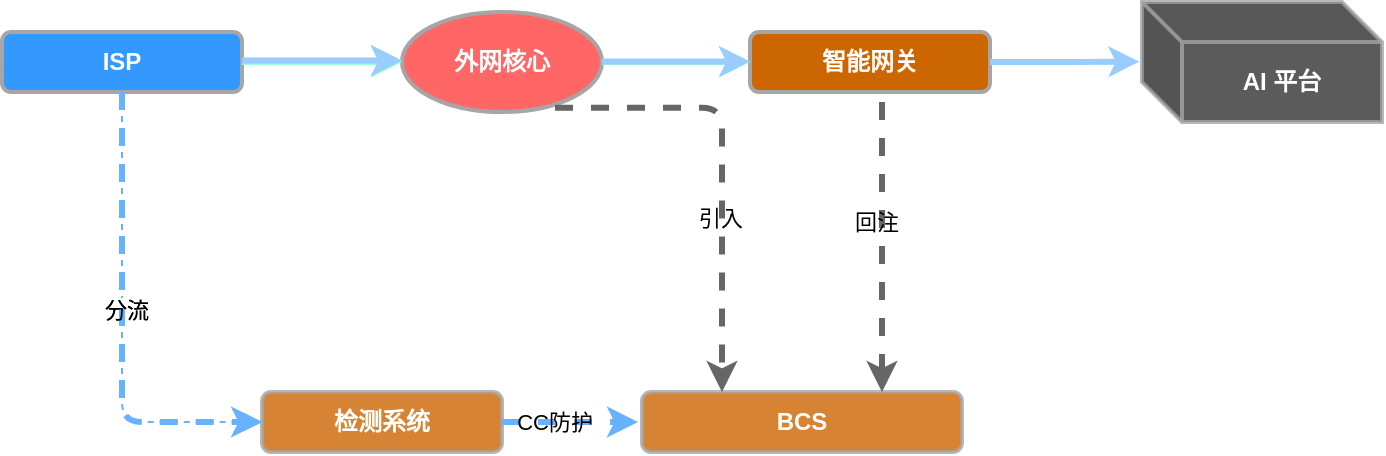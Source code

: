 <mxfile>
    <diagram id="r_DyNVk3UU0sQykRoQz9" name="Page-1">
        <mxGraphModel dx="1104" dy="593" grid="1" gridSize="10" guides="1" tooltips="1" connect="1" arrows="1" fold="1" page="1" pageScale="1" pageWidth="827" pageHeight="1169" math="0" shadow="0">
            <root>
                <mxCell id="0"/>
                <mxCell id="1" parent="0"/>
                <mxCell id="3" value="&lt;b&gt;外网核心&lt;/b&gt;" style="ellipse;whiteSpace=wrap;html=1;rounded=1;fontColor=#ffffff;strokeWidth=2;strokeColor=#A6A6A6;fillColor=#FF6666;" parent="1" vertex="1">
                    <mxGeometry x="240" y="300" width="100" height="50" as="geometry"/>
                </mxCell>
                <mxCell id="5" value="&lt;b&gt;&lt;font color=&quot;#fffbfa&quot;&gt;智能网关&lt;/font&gt;&lt;/b&gt;" style="whiteSpace=wrap;html=1;rounded=1;strokeColor=#A6A6A6;strokeWidth=2;fillColor=#CC6600;" parent="1" vertex="1">
                    <mxGeometry x="414" y="310" width="120" height="30" as="geometry"/>
                </mxCell>
                <mxCell id="7" value="&lt;b&gt;&lt;font color=&quot;#ffffff&quot;&gt;AI 平台&lt;/font&gt;&lt;/b&gt;" style="shape=cube;whiteSpace=wrap;html=1;boundedLbl=1;backgroundOutline=1;darkOpacity=0.05;darkOpacity2=0.1;rounded=1;strokeColor=#A6A6A6;shadow=0;opacity=80;strokeWidth=2;fillColor=#333333;" parent="1" vertex="1">
                    <mxGeometry x="610" y="295" width="120" height="60" as="geometry"/>
                </mxCell>
                <mxCell id="9" value="&lt;b&gt;&lt;font color=&quot;#ffffff&quot;&gt;检测系统&lt;/font&gt;&lt;/b&gt;" style="whiteSpace=wrap;html=1;rounded=1;opacity=80;strokeWidth=2;fontColor=#ffffff;strokeColor=#A6A6A6;fillColor=#CC6600;" parent="1" vertex="1">
                    <mxGeometry x="170" y="490" width="120" height="30" as="geometry"/>
                </mxCell>
                <mxCell id="11" value="&lt;b&gt;&lt;font color=&quot;#ffffff&quot;&gt;BCS&lt;/font&gt;&lt;/b&gt;" style="whiteSpace=wrap;html=1;rounded=1;strokeColor=#A6A6A6;opacity=80;strokeWidth=2;fillColor=#CC6600;" parent="1" vertex="1">
                    <mxGeometry x="360" y="490" width="160" height="30" as="geometry"/>
                </mxCell>
                <mxCell id="13" value="" style="edgeStyle=segmentEdgeStyle;endArrow=classic;html=1;exitX=0.5;exitY=1;exitDx=0;exitDy=0;entryX=0;entryY=0.5;entryDx=0;entryDy=0;dashed=1;strokeColor=#66B2FF;" parent="1" target="9" edge="1">
                    <mxGeometry width="50" height="50" relative="1" as="geometry">
                        <mxPoint x="100" y="340" as="sourcePoint"/>
                        <mxPoint x="310" y="840" as="targetPoint"/>
                        <Array as="points">
                            <mxPoint x="100" y="505"/>
                        </Array>
                    </mxGeometry>
                </mxCell>
                <mxCell id="20" value="分流" style="edgeLabel;html=1;align=center;verticalAlign=middle;resizable=0;points=[];" parent="13" vertex="1" connectable="0">
                    <mxGeometry x="-0.077" y="2" relative="1" as="geometry">
                        <mxPoint as="offset"/>
                    </mxGeometry>
                </mxCell>
                <mxCell id="14" value="" style="edgeStyle=segmentEdgeStyle;endArrow=classic;html=1;exitX=0.765;exitY=0.958;exitDx=0;exitDy=0;exitPerimeter=0;entryX=0.25;entryY=0;entryDx=0;entryDy=0;dashed=1;strokeWidth=3;strokeColor=#666666;" parent="1" source="3" target="11" edge="1">
                    <mxGeometry width="50" height="50" relative="1" as="geometry">
                        <mxPoint x="350" y="800" as="sourcePoint"/>
                        <mxPoint x="400" y="750" as="targetPoint"/>
                    </mxGeometry>
                </mxCell>
                <mxCell id="19" value="引入" style="edgeLabel;html=1;align=center;verticalAlign=middle;resizable=0;points=[];labelBackgroundColor=none;" parent="14" vertex="1" connectable="0">
                    <mxGeometry x="0.23" y="-1" relative="1" as="geometry">
                        <mxPoint as="offset"/>
                    </mxGeometry>
                </mxCell>
                <mxCell id="15" value="" style="endArrow=classic;html=1;entryX=0.75;entryY=0;entryDx=0;entryDy=0;dashed=1;strokeWidth=3;strokeColor=#666666;" parent="1" target="11" edge="1">
                    <mxGeometry width="50" height="50" relative="1" as="geometry">
                        <mxPoint x="480" y="345" as="sourcePoint"/>
                        <mxPoint x="590" y="490" as="targetPoint"/>
                    </mxGeometry>
                </mxCell>
                <mxCell id="18" value="回注" style="edgeLabel;html=1;align=center;verticalAlign=middle;resizable=0;points=[];labelBackgroundColor=none;" parent="15" vertex="1" connectable="0">
                    <mxGeometry x="-0.176" y="-3" relative="1" as="geometry">
                        <mxPoint as="offset"/>
                    </mxGeometry>
                </mxCell>
                <mxCell id="22" value="" style="endArrow=classic;html=1;dashed=1;strokeWidth=3;exitX=1;exitY=0.5;exitDx=0;exitDy=0;strokeColor=#66B2FF;" parent="1" edge="1" source="9">
                    <mxGeometry width="50" height="50" relative="1" as="geometry">
                        <mxPoint x="310" y="550" as="sourcePoint"/>
                        <mxPoint x="358" y="505" as="targetPoint"/>
                    </mxGeometry>
                </mxCell>
                <mxCell id="23" value="CC防护" style="edgeLabel;html=1;align=center;verticalAlign=middle;resizable=0;points=[];labelBackgroundColor=none;" parent="22" vertex="1" connectable="0">
                    <mxGeometry x="-0.255" relative="1" as="geometry">
                        <mxPoint as="offset"/>
                    </mxGeometry>
                </mxCell>
                <mxCell id="27" value="&lt;b&gt;ISP&lt;/b&gt;" style="rounded=1;whiteSpace=wrap;html=1;fontColor=#ffffff;strokeWidth=2;strokeColor=#A6A6A6;fillColor=#3399FF;" parent="1" vertex="1">
                    <mxGeometry x="40" y="310" width="120" height="30" as="geometry"/>
                </mxCell>
                <mxCell id="41" value="" style="edgeStyle=orthogonalEdgeStyle;rounded=0;orthogonalLoop=1;jettySize=auto;html=1;strokeWidth=3;fillColor=#0050ef;entryX=0;entryY=0.5;entryDx=0;entryDy=0;exitX=1;exitY=0.5;exitDx=0;exitDy=0;strokeColor=#99FFCC;" edge="1" parent="1" source="27" target="3">
                    <mxGeometry relative="1" as="geometry">
                        <mxPoint x="180" y="280" as="sourcePoint"/>
                        <mxPoint x="260" y="280" as="targetPoint"/>
                    </mxGeometry>
                </mxCell>
                <mxCell id="43" value="" style="edgeStyle=segmentEdgeStyle;endArrow=classic;html=1;exitX=0.5;exitY=1;exitDx=0;exitDy=0;entryX=0;entryY=0.5;entryDx=0;entryDy=0;dashed=1;strokeColor=#66B2FF;strokeWidth=3;" edge="1" parent="1">
                    <mxGeometry width="50" height="50" relative="1" as="geometry">
                        <mxPoint x="100" y="340" as="sourcePoint"/>
                        <mxPoint x="170" y="505" as="targetPoint"/>
                        <Array as="points">
                            <mxPoint x="100" y="505"/>
                        </Array>
                    </mxGeometry>
                </mxCell>
                <mxCell id="44" value="分流" style="edgeLabel;html=1;align=center;verticalAlign=middle;resizable=0;points=[];labelBackgroundColor=none;" vertex="1" connectable="0" parent="43">
                    <mxGeometry x="-0.077" y="2" relative="1" as="geometry">
                        <mxPoint as="offset"/>
                    </mxGeometry>
                </mxCell>
                <mxCell id="47" value="" style="edgeStyle=orthogonalEdgeStyle;rounded=0;orthogonalLoop=1;jettySize=auto;html=1;strokeWidth=3;fillColor=#0050ef;exitX=1;exitY=0.5;exitDx=0;exitDy=0;entryX=-0.011;entryY=0.497;entryDx=0;entryDy=0;entryPerimeter=0;strokeColor=#99CCFF;" edge="1" parent="1" source="5" target="7">
                    <mxGeometry relative="1" as="geometry">
                        <mxPoint x="533.5" y="270" as="sourcePoint"/>
                        <mxPoint x="610" y="270" as="targetPoint"/>
                    </mxGeometry>
                </mxCell>
                <mxCell id="48" value="" style="edgeStyle=orthogonalEdgeStyle;rounded=0;orthogonalLoop=1;jettySize=auto;html=1;strokeWidth=3;fillColor=#0050ef;entryX=0;entryY=0.5;entryDx=0;entryDy=0;exitX=1;exitY=0.5;exitDx=0;exitDy=0;strokeColor=#99FFCC;" edge="1" parent="1" source="3" target="5">
                    <mxGeometry relative="1" as="geometry">
                        <mxPoint x="340" y="300" as="sourcePoint"/>
                        <mxPoint x="413.5" y="300" as="targetPoint"/>
                    </mxGeometry>
                </mxCell>
                <mxCell id="49" value="" style="edgeStyle=orthogonalEdgeStyle;rounded=0;orthogonalLoop=1;jettySize=auto;html=1;strokeWidth=3;fillColor=#0050ef;entryX=0;entryY=0.5;entryDx=0;entryDy=0;exitX=1;exitY=0.5;exitDx=0;exitDy=0;strokeColor=#99FFCC;" edge="1" parent="1">
                    <mxGeometry relative="1" as="geometry">
                        <mxPoint x="160" y="324.5" as="sourcePoint"/>
                        <mxPoint x="240" y="324.5" as="targetPoint"/>
                    </mxGeometry>
                </mxCell>
                <mxCell id="50" value="" style="edgeStyle=orthogonalEdgeStyle;rounded=0;orthogonalLoop=1;jettySize=auto;html=1;strokeWidth=3;fillColor=#0050ef;entryX=0;entryY=0.5;entryDx=0;entryDy=0;exitX=1;exitY=0.5;exitDx=0;exitDy=0;strokeColor=#99CCFF;" edge="1" parent="1">
                    <mxGeometry relative="1" as="geometry">
                        <mxPoint x="160" y="324.25" as="sourcePoint"/>
                        <mxPoint x="240" y="324.25" as="targetPoint"/>
                    </mxGeometry>
                </mxCell>
                <mxCell id="51" value="" style="edgeStyle=orthogonalEdgeStyle;rounded=0;orthogonalLoop=1;jettySize=auto;html=1;strokeWidth=3;fillColor=#0050ef;entryX=0;entryY=0.5;entryDx=0;entryDy=0;exitX=1;exitY=0.5;exitDx=0;exitDy=0;strokeColor=#99CCFF;" edge="1" parent="1">
                    <mxGeometry relative="1" as="geometry">
                        <mxPoint x="340" y="324.75" as="sourcePoint"/>
                        <mxPoint x="414" y="324.75" as="targetPoint"/>
                    </mxGeometry>
                </mxCell>
            </root>
        </mxGraphModel>
    </diagram>
</mxfile>
